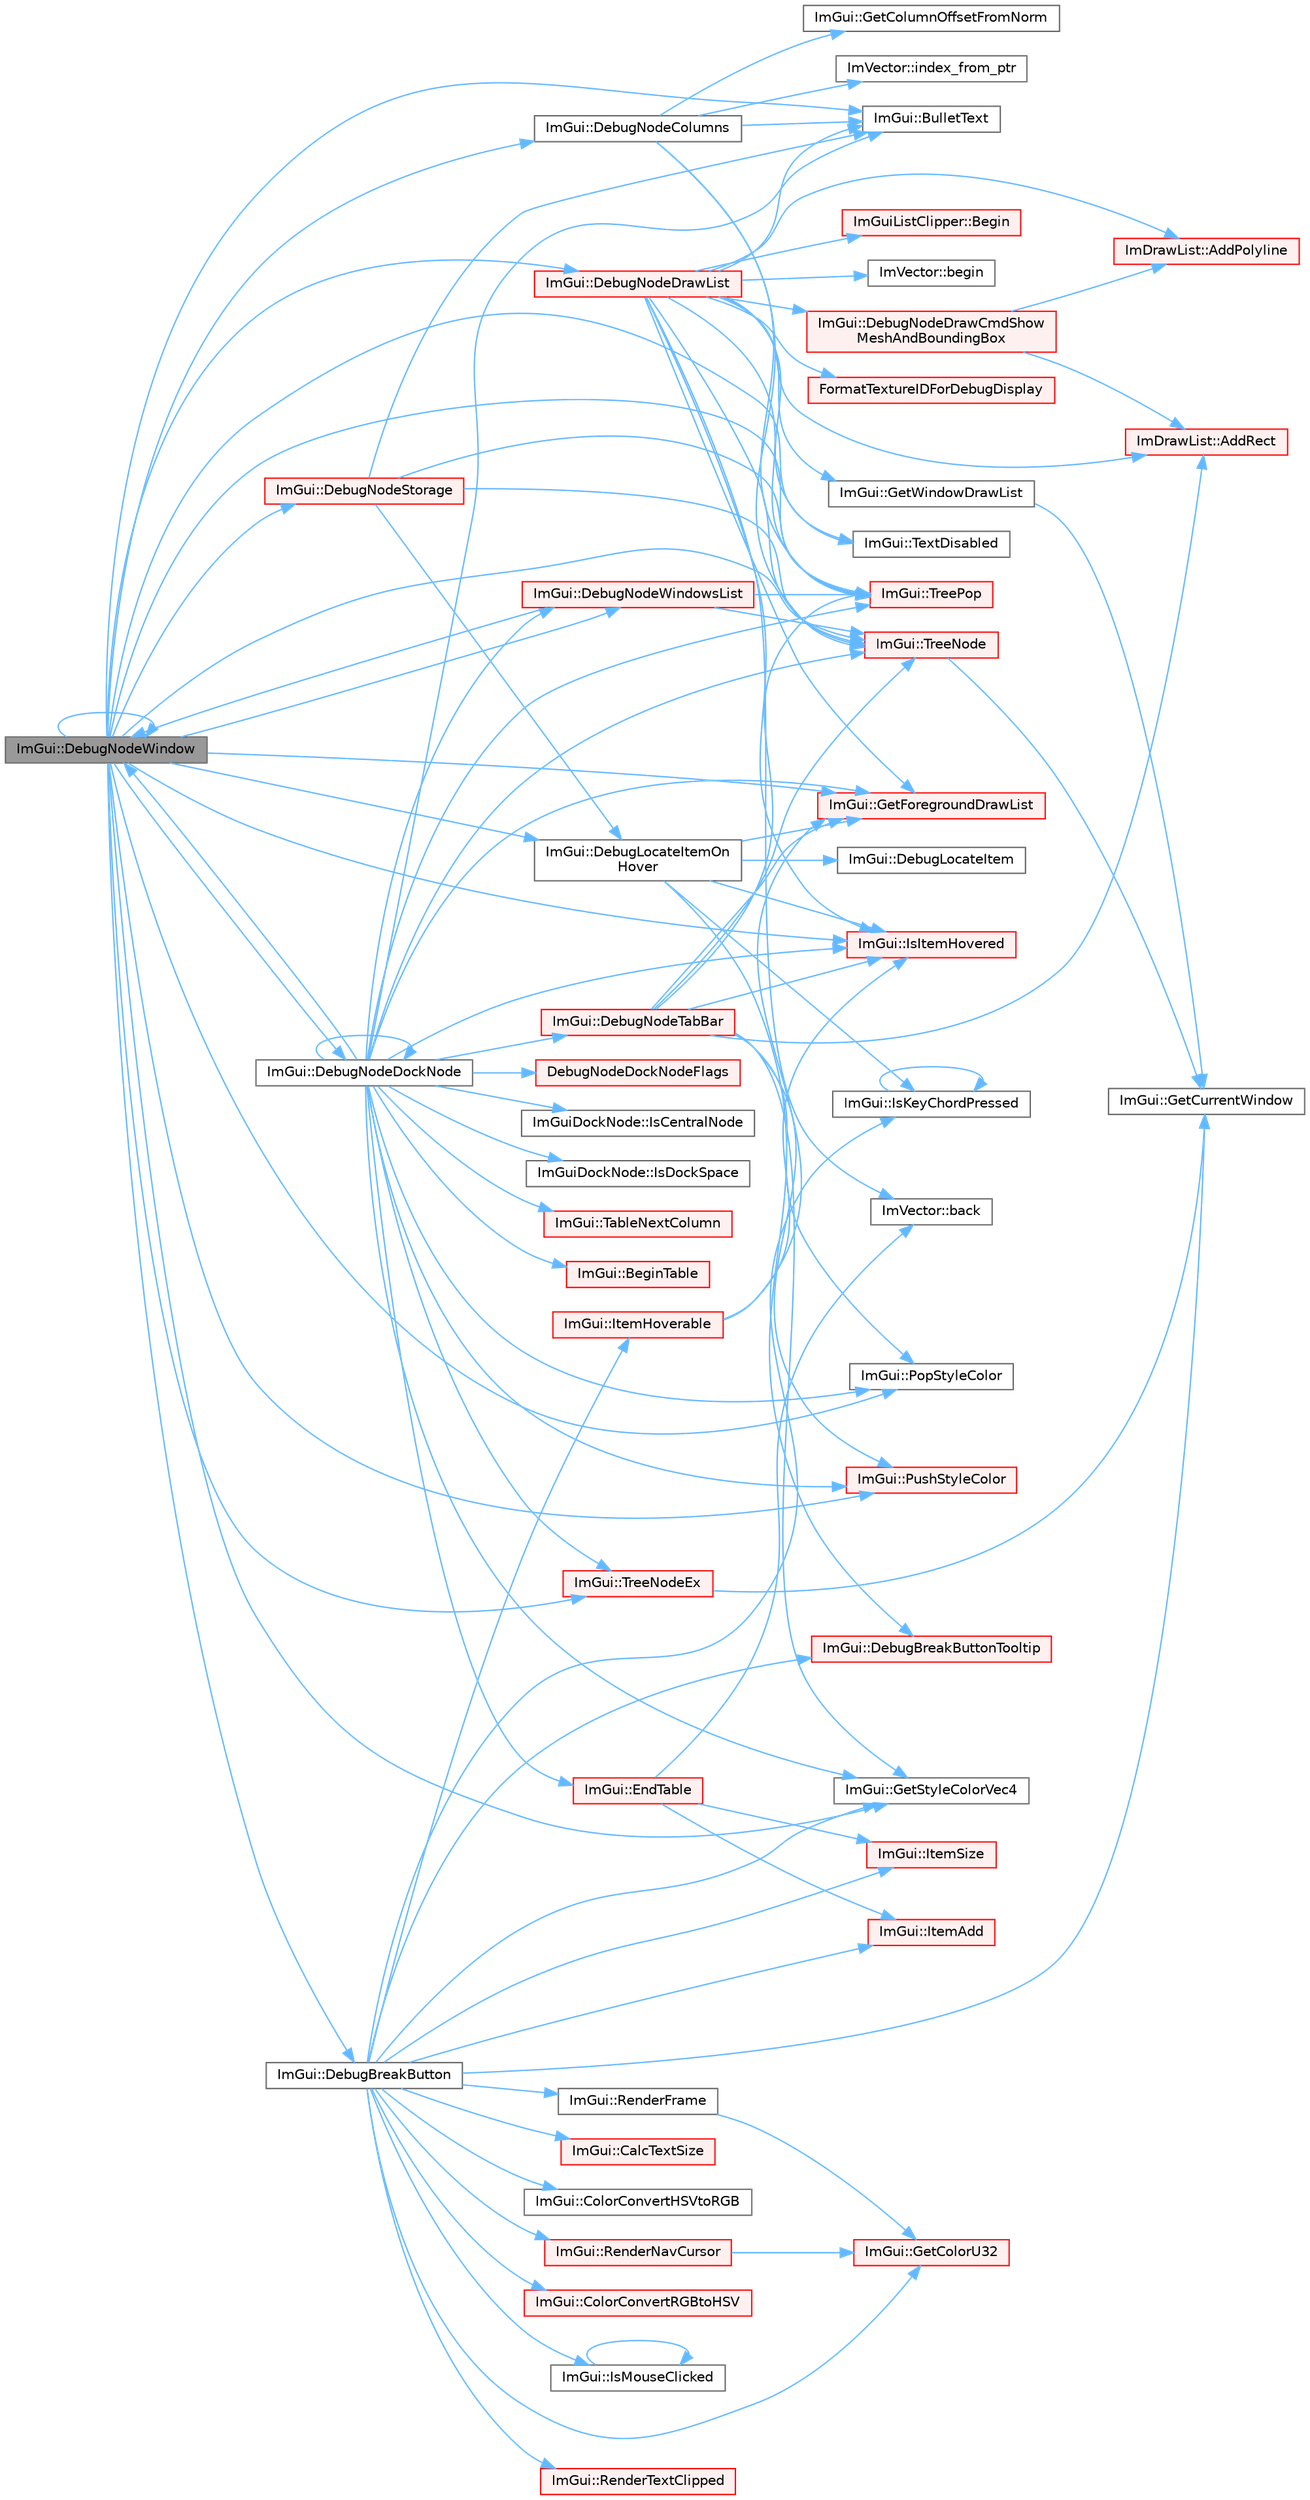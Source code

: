 digraph "ImGui::DebugNodeWindow"
{
 // LATEX_PDF_SIZE
  bgcolor="transparent";
  edge [fontname=Helvetica,fontsize=10,labelfontname=Helvetica,labelfontsize=10];
  node [fontname=Helvetica,fontsize=10,shape=box,height=0.2,width=0.4];
  rankdir="LR";
  Node1 [id="Node000001",label="ImGui::DebugNodeWindow",height=0.2,width=0.4,color="gray40", fillcolor="grey60", style="filled", fontcolor="black",tooltip=" "];
  Node1 -> Node2 [id="edge1_Node000001_Node000002",color="steelblue1",style="solid",tooltip=" "];
  Node2 [id="Node000002",label="ImGui::BulletText",height=0.2,width=0.4,color="grey40", fillcolor="white", style="filled",URL="$namespace_im_gui.html#af8d34d563b17c683943a0fa7bf5807bc",tooltip=" "];
  Node1 -> Node3 [id="edge2_Node000001_Node000003",color="steelblue1",style="solid",tooltip=" "];
  Node3 [id="Node000003",label="ImGui::DebugBreakButton",height=0.2,width=0.4,color="grey40", fillcolor="white", style="filled",URL="$namespace_im_gui.html#ac2e737b701b4d252a54006a4c4214928",tooltip=" "];
  Node3 -> Node4 [id="edge3_Node000003_Node000004",color="steelblue1",style="solid",tooltip=" "];
  Node4 [id="Node000004",label="ImGui::CalcTextSize",height=0.2,width=0.4,color="red", fillcolor="#FFF0F0", style="filled",URL="$namespace_im_gui.html#a848b9db6cc4a186751c0ecebcaadc33b",tooltip=" "];
  Node3 -> Node14 [id="edge4_Node000003_Node000014",color="steelblue1",style="solid",tooltip=" "];
  Node14 [id="Node000014",label="ImGui::ColorConvertHSVtoRGB",height=0.2,width=0.4,color="grey40", fillcolor="white", style="filled",URL="$namespace_im_gui.html#a074427678b3e56378b7dcdefa4c8b5c7",tooltip=" "];
  Node3 -> Node15 [id="edge5_Node000003_Node000015",color="steelblue1",style="solid",tooltip=" "];
  Node15 [id="Node000015",label="ImGui::ColorConvertRGBtoHSV",height=0.2,width=0.4,color="red", fillcolor="#FFF0F0", style="filled",URL="$namespace_im_gui.html#aaed5ed34aaaa02b61cbb67598c0ad9ca",tooltip=" "];
  Node3 -> Node17 [id="edge6_Node000003_Node000017",color="steelblue1",style="solid",tooltip=" "];
  Node17 [id="Node000017",label="ImGui::DebugBreakButtonTooltip",height=0.2,width=0.4,color="red", fillcolor="#FFF0F0", style="filled",URL="$namespace_im_gui.html#a6f2a211be11756216a881936bc6d9aab",tooltip=" "];
  Node3 -> Node100 [id="edge7_Node000003_Node000100",color="steelblue1",style="solid",tooltip=" "];
  Node100 [id="Node000100",label="ImGui::GetColorU32",height=0.2,width=0.4,color="red", fillcolor="#FFF0F0", style="filled",URL="$namespace_im_gui.html#a0de2d9bd347d9866511eb8d014e62556",tooltip=" "];
  Node3 -> Node99 [id="edge8_Node000003_Node000099",color="steelblue1",style="solid",tooltip=" "];
  Node99 [id="Node000099",label="ImGui::GetCurrentWindow",height=0.2,width=0.4,color="grey40", fillcolor="white", style="filled",URL="$namespace_im_gui.html#ac452417b5004ca16a814a72cff153526",tooltip=" "];
  Node3 -> Node477 [id="edge9_Node000003_Node000477",color="steelblue1",style="solid",tooltip=" "];
  Node477 [id="Node000477",label="ImGui::GetStyleColorVec4",height=0.2,width=0.4,color="grey40", fillcolor="white", style="filled",URL="$namespace_im_gui.html#ad838e580972e2c4b3da2b0f60754b662",tooltip=" "];
  Node3 -> Node528 [id="edge10_Node000003_Node000528",color="steelblue1",style="solid",tooltip=" "];
  Node528 [id="Node000528",label="ImGui::IsKeyChordPressed",height=0.2,width=0.4,color="grey40", fillcolor="white", style="filled",URL="$namespace_im_gui.html#ab3e095e7757d000686cfa2aff76534d2",tooltip=" "];
  Node528 -> Node528 [id="edge11_Node000528_Node000528",color="steelblue1",style="solid",tooltip=" "];
  Node3 -> Node288 [id="edge12_Node000003_Node000288",color="steelblue1",style="solid",tooltip=" "];
  Node288 [id="Node000288",label="ImGui::IsMouseClicked",height=0.2,width=0.4,color="grey40", fillcolor="white", style="filled",URL="$namespace_im_gui.html#a2d430db9485d0b3d86d51d5436225495",tooltip=" "];
  Node288 -> Node288 [id="edge13_Node000288_Node000288",color="steelblue1",style="solid",tooltip=" "];
  Node3 -> Node122 [id="edge14_Node000003_Node000122",color="steelblue1",style="solid",tooltip=" "];
  Node122 [id="Node000122",label="ImGui::ItemAdd",height=0.2,width=0.4,color="red", fillcolor="#FFF0F0", style="filled",URL="$namespace_im_gui.html#a0c2ccafc8d403c02a6590ac21157b9ac",tooltip=" "];
  Node3 -> Node65 [id="edge15_Node000003_Node000065",color="steelblue1",style="solid",tooltip=" "];
  Node65 [id="Node000065",label="ImGui::ItemHoverable",height=0.2,width=0.4,color="red", fillcolor="#FFF0F0", style="filled",URL="$namespace_im_gui.html#a1d7304e335dbe35c4d97b67854111ed2",tooltip=" "];
  Node65 -> Node66 [id="edge16_Node000065_Node000066",color="steelblue1",style="solid",tooltip=" "];
  Node66 [id="Node000066",label="ImGui::GetForegroundDrawList",height=0.2,width=0.4,color="red", fillcolor="#FFF0F0", style="filled",URL="$namespace_im_gui.html#a77e1a981b472415e6613a2bd0966d817",tooltip=" "];
  Node65 -> Node84 [id="edge17_Node000065_Node000084",color="steelblue1",style="solid",tooltip=" "];
  Node84 [id="Node000084",label="ImGui::IsItemHovered",height=0.2,width=0.4,color="red", fillcolor="#FFF0F0", style="filled",URL="$namespace_im_gui.html#ac9a400eff3a9561d95e80486c52a660b",tooltip=" "];
  Node3 -> Node175 [id="edge18_Node000003_Node000175",color="steelblue1",style="solid",tooltip=" "];
  Node175 [id="Node000175",label="ImGui::ItemSize",height=0.2,width=0.4,color="red", fillcolor="#FFF0F0", style="filled",URL="$namespace_im_gui.html#a4b5818a652d943ea54e0cec9fb3943d7",tooltip=" "];
  Node3 -> Node229 [id="edge19_Node000003_Node000229",color="steelblue1",style="solid",tooltip=" "];
  Node229 [id="Node000229",label="ImGui::RenderFrame",height=0.2,width=0.4,color="grey40", fillcolor="white", style="filled",URL="$namespace_im_gui.html#a6eb97ff501764c37df4ffd99ebadeba7",tooltip=" "];
  Node229 -> Node100 [id="edge20_Node000229_Node000100",color="steelblue1",style="solid",tooltip=" "];
  Node3 -> Node230 [id="edge21_Node000003_Node000230",color="steelblue1",style="solid",tooltip=" "];
  Node230 [id="Node000230",label="ImGui::RenderNavCursor",height=0.2,width=0.4,color="red", fillcolor="#FFF0F0", style="filled",URL="$namespace_im_gui.html#a2722dcfe26c7f6e8cd522102ef5b7df2",tooltip=" "];
  Node230 -> Node100 [id="edge22_Node000230_Node000100",color="steelblue1",style="solid",tooltip=" "];
  Node3 -> Node280 [id="edge23_Node000003_Node000280",color="steelblue1",style="solid",tooltip=" "];
  Node280 [id="Node000280",label="ImGui::RenderTextClipped",height=0.2,width=0.4,color="red", fillcolor="#FFF0F0", style="filled",URL="$namespace_im_gui.html#ab362eafae794c7364a6b96ea06f38eb9",tooltip=" "];
  Node1 -> Node529 [id="edge24_Node000001_Node000529",color="steelblue1",style="solid",tooltip=" "];
  Node529 [id="Node000529",label="ImGui::DebugLocateItemOn\lHover",height=0.2,width=0.4,color="grey40", fillcolor="white", style="filled",URL="$namespace_im_gui.html#a76cc1722d10c66a7d5bb7e794487a0aa",tooltip=" "];
  Node529 -> Node17 [id="edge25_Node000529_Node000017",color="steelblue1",style="solid",tooltip=" "];
  Node529 -> Node530 [id="edge26_Node000529_Node000530",color="steelblue1",style="solid",tooltip=" "];
  Node530 [id="Node000530",label="ImGui::DebugLocateItem",height=0.2,width=0.4,color="grey40", fillcolor="white", style="filled",URL="$namespace_im_gui.html#a5fcfd58a344ca39b4575074c009f0767",tooltip=" "];
  Node529 -> Node66 [id="edge27_Node000529_Node000066",color="steelblue1",style="solid",tooltip=" "];
  Node529 -> Node84 [id="edge28_Node000529_Node000084",color="steelblue1",style="solid",tooltip=" "];
  Node529 -> Node528 [id="edge29_Node000529_Node000528",color="steelblue1",style="solid",tooltip=" "];
  Node1 -> Node531 [id="edge30_Node000001_Node000531",color="steelblue1",style="solid",tooltip=" "];
  Node531 [id="Node000531",label="ImGui::DebugNodeColumns",height=0.2,width=0.4,color="grey40", fillcolor="white", style="filled",URL="$namespace_im_gui.html#a68c10eb20be9c419d00f2b5a9dfa6a38",tooltip=" "];
  Node531 -> Node2 [id="edge31_Node000531_Node000002",color="steelblue1",style="solid",tooltip=" "];
  Node531 -> Node167 [id="edge32_Node000531_Node000167",color="steelblue1",style="solid",tooltip=" "];
  Node167 [id="Node000167",label="ImGui::GetColumnOffsetFromNorm",height=0.2,width=0.4,color="grey40", fillcolor="white", style="filled",URL="$namespace_im_gui.html#a81693b00fc61ae1f7791e5e84108de54",tooltip=" "];
  Node531 -> Node222 [id="edge33_Node000531_Node000222",color="steelblue1",style="solid",tooltip=" "];
  Node222 [id="Node000222",label="ImVector::index_from_ptr",height=0.2,width=0.4,color="grey40", fillcolor="white", style="filled",URL="$struct_im_vector.html#a3fd48379f807eeb01fb9da39afa30dc7",tooltip=" "];
  Node531 -> Node532 [id="edge34_Node000531_Node000532",color="steelblue1",style="solid",tooltip=" "];
  Node532 [id="Node000532",label="ImGui::TreeNode",height=0.2,width=0.4,color="red", fillcolor="#FFF0F0", style="filled",URL="$namespace_im_gui.html#a4dff507ce8bbe0da9556bb50b1e60d7f",tooltip=" "];
  Node532 -> Node99 [id="edge35_Node000532_Node000099",color="steelblue1",style="solid",tooltip=" "];
  Node531 -> Node361 [id="edge36_Node000531_Node000361",color="steelblue1",style="solid",tooltip=" "];
  Node361 [id="Node000361",label="ImGui::TreePop",height=0.2,width=0.4,color="red", fillcolor="#FFF0F0", style="filled",URL="$namespace_im_gui.html#a41ecf265e5f678c78fc9c30b3cf2077f",tooltip=" "];
  Node1 -> Node542 [id="edge37_Node000001_Node000542",color="steelblue1",style="solid",tooltip=" "];
  Node542 [id="Node000542",label="ImGui::DebugNodeDockNode",height=0.2,width=0.4,color="grey40", fillcolor="white", style="filled",URL="$namespace_im_gui.html#a8600f7b1f9b18926fb00837e56d2b3cd",tooltip=" "];
  Node542 -> Node543 [id="edge38_Node000542_Node000543",color="steelblue1",style="solid",tooltip=" "];
  Node543 [id="Node000543",label="ImGui::BeginTable",height=0.2,width=0.4,color="red", fillcolor="#FFF0F0", style="filled",URL="$namespace_im_gui.html#a7ab019bafef9850ab97375a6b52670d3",tooltip=" "];
  Node542 -> Node2 [id="edge39_Node000542_Node000002",color="steelblue1",style="solid",tooltip=" "];
  Node542 -> Node542 [id="edge40_Node000542_Node000542",color="steelblue1",style="solid",tooltip=" "];
  Node542 -> Node573 [id="edge41_Node000542_Node000573",color="steelblue1",style="solid",tooltip=" "];
  Node573 [id="Node000573",label="DebugNodeDockNodeFlags",height=0.2,width=0.4,color="red", fillcolor="#FFF0F0", style="filled",URL="$imgui_8cpp.html#a5657d186d4f27c480f71aee482cf1634",tooltip=" "];
  Node542 -> Node576 [id="edge42_Node000542_Node000576",color="steelblue1",style="solid",tooltip=" "];
  Node576 [id="Node000576",label="ImGui::DebugNodeTabBar",height=0.2,width=0.4,color="red", fillcolor="#FFF0F0", style="filled",URL="$namespace_im_gui.html#ac5f1a2b50c26c83d3df78d94e95f0bd0",tooltip=" "];
  Node576 -> Node130 [id="edge43_Node000576_Node000130",color="steelblue1",style="solid",tooltip=" "];
  Node130 [id="Node000130",label="ImDrawList::AddRect",height=0.2,width=0.4,color="red", fillcolor="#FFF0F0", style="filled",URL="$struct_im_draw_list.html#ad96f10a3e954fe0c5b7c96d4e205af7b",tooltip=" "];
  Node576 -> Node66 [id="edge44_Node000576_Node000066",color="steelblue1",style="solid",tooltip=" "];
  Node576 -> Node477 [id="edge45_Node000576_Node000477",color="steelblue1",style="solid",tooltip=" "];
  Node576 -> Node84 [id="edge46_Node000576_Node000084",color="steelblue1",style="solid",tooltip=" "];
  Node576 -> Node232 [id="edge47_Node000576_Node000232",color="steelblue1",style="solid",tooltip=" "];
  Node232 [id="Node000232",label="ImGui::PopStyleColor",height=0.2,width=0.4,color="grey40", fillcolor="white", style="filled",URL="$namespace_im_gui.html#a9795f730b4043a98b6254738d86efcdc",tooltip=" "];
  Node576 -> Node234 [id="edge48_Node000576_Node000234",color="steelblue1",style="solid",tooltip=" "];
  Node234 [id="Node000234",label="ImGui::PushStyleColor",height=0.2,width=0.4,color="red", fillcolor="#FFF0F0", style="filled",URL="$namespace_im_gui.html#a77ee84afb636e05eb4b2d6eeddcc2aa8",tooltip=" "];
  Node576 -> Node532 [id="edge49_Node000576_Node000532",color="steelblue1",style="solid",tooltip=" "];
  Node576 -> Node361 [id="edge50_Node000576_Node000361",color="steelblue1",style="solid",tooltip=" "];
  Node542 -> Node1 [id="edge51_Node000542_Node000001",color="steelblue1",style="solid",tooltip=" "];
  Node542 -> Node581 [id="edge52_Node000542_Node000581",color="steelblue1",style="solid",tooltip=" "];
  Node581 [id="Node000581",label="ImGui::DebugNodeWindowsList",height=0.2,width=0.4,color="red", fillcolor="#FFF0F0", style="filled",URL="$namespace_im_gui.html#a8c2ed9f140c90d8eaca1e2cfd8f46142",tooltip=" "];
  Node581 -> Node1 [id="edge53_Node000581_Node000001",color="steelblue1",style="solid",tooltip=" "];
  Node581 -> Node532 [id="edge54_Node000581_Node000532",color="steelblue1",style="solid",tooltip=" "];
  Node581 -> Node361 [id="edge55_Node000581_Node000361",color="steelblue1",style="solid",tooltip=" "];
  Node542 -> Node302 [id="edge56_Node000542_Node000302",color="steelblue1",style="solid",tooltip=" "];
  Node302 [id="Node000302",label="ImGui::EndTable",height=0.2,width=0.4,color="red", fillcolor="#FFF0F0", style="filled",URL="$namespace_im_gui.html#a9c70aaa6464c2e51e6f3342da133ada1",tooltip=" "];
  Node302 -> Node158 [id="edge57_Node000302_Node000158",color="steelblue1",style="solid",tooltip=" "];
  Node158 [id="Node000158",label="ImVector::back",height=0.2,width=0.4,color="grey40", fillcolor="white", style="filled",URL="$struct_im_vector.html#a2d80e87e81b1b01143c8d8be93e6fde1",tooltip=" "];
  Node302 -> Node122 [id="edge58_Node000302_Node000122",color="steelblue1",style="solid",tooltip=" "];
  Node302 -> Node175 [id="edge59_Node000302_Node000175",color="steelblue1",style="solid",tooltip=" "];
  Node542 -> Node66 [id="edge60_Node000542_Node000066",color="steelblue1",style="solid",tooltip=" "];
  Node542 -> Node477 [id="edge61_Node000542_Node000477",color="steelblue1",style="solid",tooltip=" "];
  Node542 -> Node411 [id="edge62_Node000542_Node000411",color="steelblue1",style="solid",tooltip=" "];
  Node411 [id="Node000411",label="ImGuiDockNode::IsCentralNode",height=0.2,width=0.4,color="grey40", fillcolor="white", style="filled",URL="$struct_im_gui_dock_node.html#a65a6bb0809083aef0edbf937c90b83f6",tooltip=" "];
  Node542 -> Node386 [id="edge63_Node000542_Node000386",color="steelblue1",style="solid",tooltip=" "];
  Node386 [id="Node000386",label="ImGuiDockNode::IsDockSpace",height=0.2,width=0.4,color="grey40", fillcolor="white", style="filled",URL="$struct_im_gui_dock_node.html#a2f06798d0770e6894d27ec776b5d7538",tooltip=" "];
  Node542 -> Node84 [id="edge64_Node000542_Node000084",color="steelblue1",style="solid",tooltip=" "];
  Node542 -> Node232 [id="edge65_Node000542_Node000232",color="steelblue1",style="solid",tooltip=" "];
  Node542 -> Node234 [id="edge66_Node000542_Node000234",color="steelblue1",style="solid",tooltip=" "];
  Node542 -> Node582 [id="edge67_Node000542_Node000582",color="steelblue1",style="solid",tooltip=" "];
  Node582 [id="Node000582",label="ImGui::TableNextColumn",height=0.2,width=0.4,color="red", fillcolor="#FFF0F0", style="filled",URL="$namespace_im_gui.html#ac9925e8335f55449b1be988829e37ba5",tooltip=" "];
  Node542 -> Node532 [id="edge68_Node000542_Node000532",color="steelblue1",style="solid",tooltip=" "];
  Node542 -> Node587 [id="edge69_Node000542_Node000587",color="steelblue1",style="solid",tooltip=" "];
  Node587 [id="Node000587",label="ImGui::TreeNodeEx",height=0.2,width=0.4,color="red", fillcolor="#FFF0F0", style="filled",URL="$namespace_im_gui.html#a21f62e092dac9556a15a8edee2f70522",tooltip=" "];
  Node587 -> Node99 [id="edge70_Node000587_Node000099",color="steelblue1",style="solid",tooltip=" "];
  Node542 -> Node361 [id="edge71_Node000542_Node000361",color="steelblue1",style="solid",tooltip=" "];
  Node1 -> Node588 [id="edge72_Node000001_Node000588",color="steelblue1",style="solid",tooltip=" "];
  Node588 [id="Node000588",label="ImGui::DebugNodeDrawList",height=0.2,width=0.4,color="red", fillcolor="#FFF0F0", style="filled",URL="$namespace_im_gui.html#af7b5e35566da44ac1ea8a7e1b9d9d574",tooltip=" "];
  Node588 -> Node127 [id="edge73_Node000588_Node000127",color="steelblue1",style="solid",tooltip=" "];
  Node127 [id="Node000127",label="ImDrawList::AddPolyline",height=0.2,width=0.4,color="red", fillcolor="#FFF0F0", style="filled",URL="$struct_im_draw_list.html#abc568847b1113e624456436bfab1b307",tooltip=" "];
  Node588 -> Node130 [id="edge74_Node000588_Node000130",color="steelblue1",style="solid",tooltip=" "];
  Node588 -> Node158 [id="edge75_Node000588_Node000158",color="steelblue1",style="solid",tooltip=" "];
  Node588 -> Node589 [id="edge76_Node000588_Node000589",color="steelblue1",style="solid",tooltip=" "];
  Node589 [id="Node000589",label="ImGuiListClipper::Begin",height=0.2,width=0.4,color="red", fillcolor="#FFF0F0", style="filled",URL="$struct_im_gui_list_clipper.html#a746fbd724a41dbe88fef4875a2b1e9c7",tooltip=" "];
  Node588 -> Node591 [id="edge77_Node000588_Node000591",color="steelblue1",style="solid",tooltip=" "];
  Node591 [id="Node000591",label="ImVector::begin",height=0.2,width=0.4,color="grey40", fillcolor="white", style="filled",URL="$struct_im_vector.html#ab48ae48675fa779e29c9ae5892bb99f4",tooltip=" "];
  Node588 -> Node2 [id="edge78_Node000588_Node000002",color="steelblue1",style="solid",tooltip=" "];
  Node588 -> Node592 [id="edge79_Node000588_Node000592",color="steelblue1",style="solid",tooltip=" "];
  Node592 [id="Node000592",label="ImGui::DebugNodeDrawCmdShow\lMeshAndBoundingBox",height=0.2,width=0.4,color="red", fillcolor="#FFF0F0", style="filled",URL="$namespace_im_gui.html#a24c6abd61c6da9610cbfbb46c0db828b",tooltip=" "];
  Node592 -> Node127 [id="edge80_Node000592_Node000127",color="steelblue1",style="solid",tooltip=" "];
  Node592 -> Node130 [id="edge81_Node000592_Node000130",color="steelblue1",style="solid",tooltip=" "];
  Node588 -> Node594 [id="edge82_Node000588_Node000594",color="steelblue1",style="solid",tooltip=" "];
  Node594 [id="Node000594",label="FormatTextureIDForDebugDisplay",height=0.2,width=0.4,color="red", fillcolor="#FFF0F0", style="filled",URL="$imgui_8cpp.html#a7c18918a4373bb33a219656cc7784ac5",tooltip=" "];
  Node588 -> Node66 [id="edge83_Node000588_Node000066",color="steelblue1",style="solid",tooltip=" "];
  Node588 -> Node595 [id="edge84_Node000588_Node000595",color="steelblue1",style="solid",tooltip=" "];
  Node595 [id="Node000595",label="ImGui::GetWindowDrawList",height=0.2,width=0.4,color="grey40", fillcolor="white", style="filled",URL="$namespace_im_gui.html#aa100c22a9feafe843fa12c66590cbda0",tooltip=" "];
  Node595 -> Node99 [id="edge85_Node000595_Node000099",color="steelblue1",style="solid",tooltip=" "];
  Node588 -> Node84 [id="edge86_Node000588_Node000084",color="steelblue1",style="solid",tooltip=" "];
  Node588 -> Node609 [id="edge87_Node000588_Node000609",color="steelblue1",style="solid",tooltip=" "];
  Node609 [id="Node000609",label="ImGui::TextDisabled",height=0.2,width=0.4,color="grey40", fillcolor="white", style="filled",URL="$namespace_im_gui.html#aa96bf14c5fa288e106820aeb4ba7fcb6",tooltip=" "];
  Node588 -> Node532 [id="edge88_Node000588_Node000532",color="steelblue1",style="solid",tooltip=" "];
  Node588 -> Node361 [id="edge89_Node000588_Node000361",color="steelblue1",style="solid",tooltip=" "];
  Node1 -> Node610 [id="edge90_Node000001_Node000610",color="steelblue1",style="solid",tooltip=" "];
  Node610 [id="Node000610",label="ImGui::DebugNodeStorage",height=0.2,width=0.4,color="red", fillcolor="#FFF0F0", style="filled",URL="$namespace_im_gui.html#a8e1aae1a79042976013f36d7f2e7ee70",tooltip=" "];
  Node610 -> Node2 [id="edge91_Node000610_Node000002",color="steelblue1",style="solid",tooltip=" "];
  Node610 -> Node529 [id="edge92_Node000610_Node000529",color="steelblue1",style="solid",tooltip=" "];
  Node610 -> Node532 [id="edge93_Node000610_Node000532",color="steelblue1",style="solid",tooltip=" "];
  Node610 -> Node361 [id="edge94_Node000610_Node000361",color="steelblue1",style="solid",tooltip=" "];
  Node1 -> Node1 [id="edge95_Node000001_Node000001",color="steelblue1",style="solid",tooltip=" "];
  Node1 -> Node581 [id="edge96_Node000001_Node000581",color="steelblue1",style="solid",tooltip=" "];
  Node1 -> Node66 [id="edge97_Node000001_Node000066",color="steelblue1",style="solid",tooltip=" "];
  Node1 -> Node477 [id="edge98_Node000001_Node000477",color="steelblue1",style="solid",tooltip=" "];
  Node1 -> Node84 [id="edge99_Node000001_Node000084",color="steelblue1",style="solid",tooltip=" "];
  Node1 -> Node232 [id="edge100_Node000001_Node000232",color="steelblue1",style="solid",tooltip=" "];
  Node1 -> Node234 [id="edge101_Node000001_Node000234",color="steelblue1",style="solid",tooltip=" "];
  Node1 -> Node609 [id="edge102_Node000001_Node000609",color="steelblue1",style="solid",tooltip=" "];
  Node1 -> Node532 [id="edge103_Node000001_Node000532",color="steelblue1",style="solid",tooltip=" "];
  Node1 -> Node587 [id="edge104_Node000001_Node000587",color="steelblue1",style="solid",tooltip=" "];
  Node1 -> Node361 [id="edge105_Node000001_Node000361",color="steelblue1",style="solid",tooltip=" "];
}
